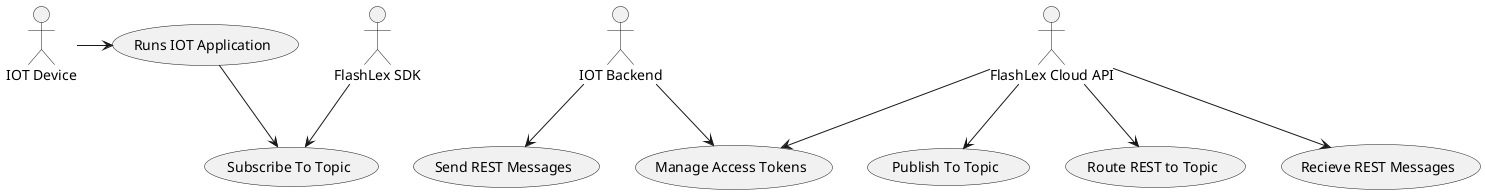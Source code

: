 @startuml flashlex-send-usecase
:IOT Device: as Thing
:IOT Backend: as IOTBackend
:FlashLex Cloud API: as API
:FlashLex SDK: as SDK

Thing->(Runs IOT Application)
SDK-->(Subscribe To Topic)
API-->(Publish To Topic)
API-->(Route REST to Topic)
(Runs IOT Application)-->(Subscribe To Topic)

IOTBackend-->(Manage Access Tokens)
IOTBackend-->(Send REST Messages)
API-->(Manage Access Tokens)
API-->(Recieve REST Messages)
@enduml